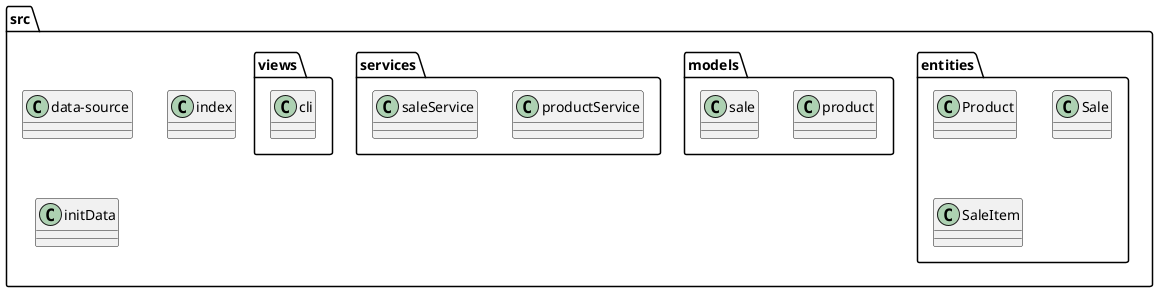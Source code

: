 @startuml

package "src" {
    package "entities" {
        class Product
        class Sale
        class SaleItem
    }
    package "models" {
        class product
        class sale
    }
    package "services" {
        class productService
        class saleService
    }
    package "views" {
        class cli
    }
    class data-source
    class index
    class initData
}

@enduml
